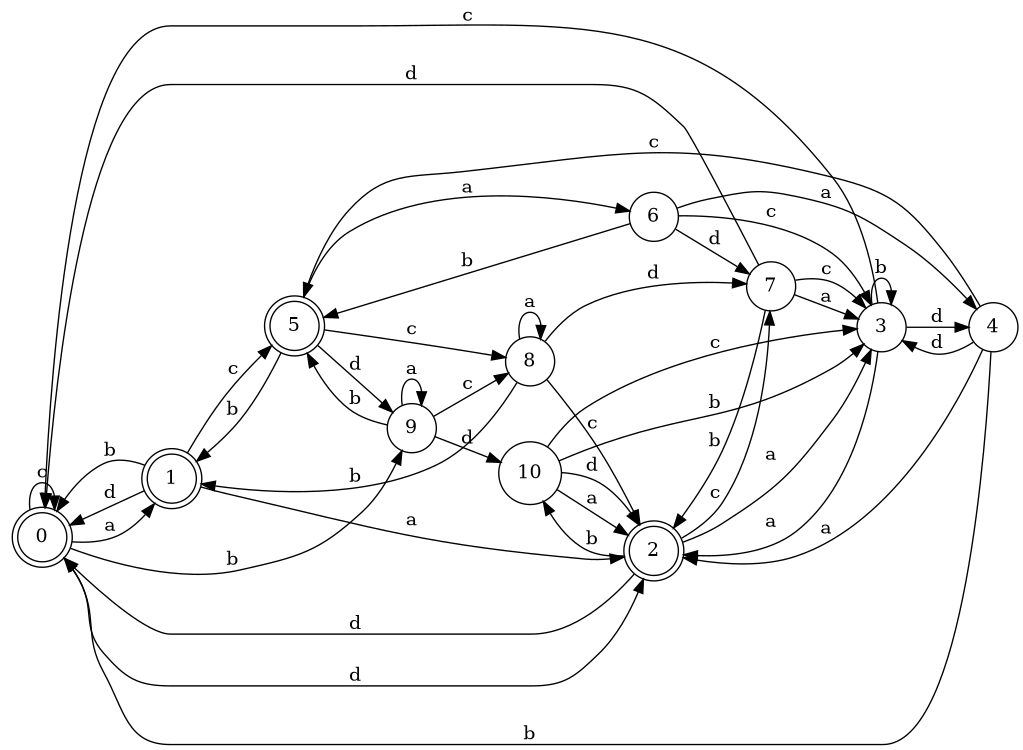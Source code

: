 digraph n9_5 {
__start0 [label="" shape="none"];

rankdir=LR;
size="8,5";

s0 [style="rounded,filled", color="black", fillcolor="white" shape="doublecircle", label="0"];
s1 [style="rounded,filled", color="black", fillcolor="white" shape="doublecircle", label="1"];
s2 [style="rounded,filled", color="black", fillcolor="white" shape="doublecircle", label="2"];
s3 [style="filled", color="black", fillcolor="white" shape="circle", label="3"];
s4 [style="filled", color="black", fillcolor="white" shape="circle", label="4"];
s5 [style="rounded,filled", color="black", fillcolor="white" shape="doublecircle", label="5"];
s6 [style="filled", color="black", fillcolor="white" shape="circle", label="6"];
s7 [style="filled", color="black", fillcolor="white" shape="circle", label="7"];
s8 [style="filled", color="black", fillcolor="white" shape="circle", label="8"];
s9 [style="filled", color="black", fillcolor="white" shape="circle", label="9"];
s10 [style="filled", color="black", fillcolor="white" shape="circle", label="10"];
s0 -> s1 [label="a"];
s0 -> s9 [label="b"];
s0 -> s0 [label="c"];
s0 -> s2 [label="d"];
s1 -> s2 [label="a"];
s1 -> s0 [label="b"];
s1 -> s5 [label="c"];
s1 -> s0 [label="d"];
s2 -> s3 [label="a"];
s2 -> s10 [label="b"];
s2 -> s7 [label="c"];
s2 -> s0 [label="d"];
s3 -> s2 [label="a"];
s3 -> s3 [label="b"];
s3 -> s0 [label="c"];
s3 -> s4 [label="d"];
s4 -> s2 [label="a"];
s4 -> s0 [label="b"];
s4 -> s5 [label="c"];
s4 -> s3 [label="d"];
s5 -> s6 [label="a"];
s5 -> s1 [label="b"];
s5 -> s8 [label="c"];
s5 -> s9 [label="d"];
s6 -> s4 [label="a"];
s6 -> s5 [label="b"];
s6 -> s3 [label="c"];
s6 -> s7 [label="d"];
s7 -> s3 [label="a"];
s7 -> s2 [label="b"];
s7 -> s3 [label="c"];
s7 -> s0 [label="d"];
s8 -> s8 [label="a"];
s8 -> s1 [label="b"];
s8 -> s2 [label="c"];
s8 -> s7 [label="d"];
s9 -> s9 [label="a"];
s9 -> s5 [label="b"];
s9 -> s8 [label="c"];
s9 -> s10 [label="d"];
s10 -> s2 [label="a"];
s10 -> s3 [label="b"];
s10 -> s3 [label="c"];
s10 -> s2 [label="d"];

}